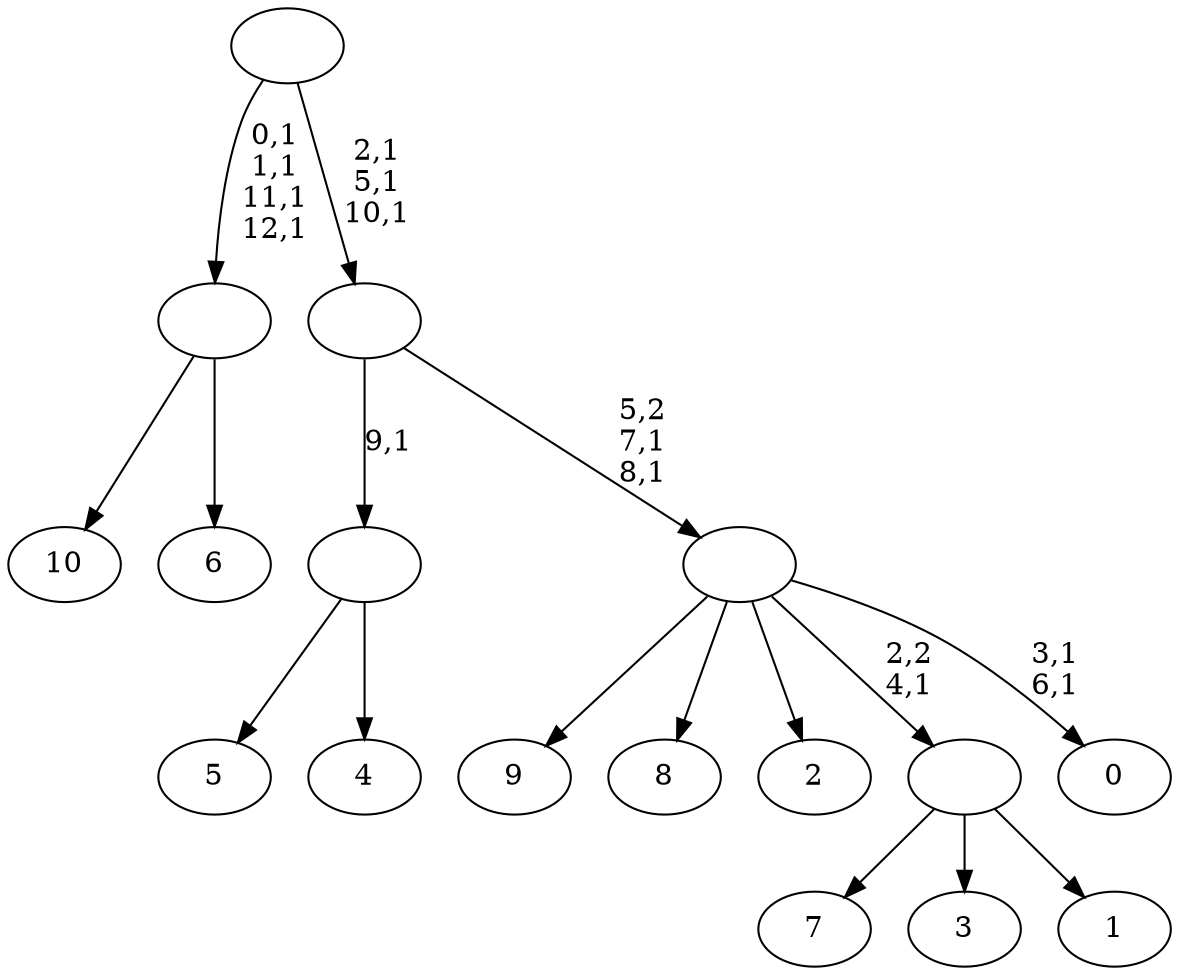digraph T {
	24 [label="10"]
	23 [label="9"]
	22 [label="8"]
	21 [label="7"]
	20 [label="6"]
	19 [label=""]
	15 [label="5"]
	14 [label="4"]
	13 [label=""]
	12 [label="3"]
	11 [label="2"]
	10 [label="1"]
	9 [label=""]
	8 [label="0"]
	5 [label=""]
	3 [label=""]
	0 [label=""]
	19 -> 24 [label=""]
	19 -> 20 [label=""]
	13 -> 15 [label=""]
	13 -> 14 [label=""]
	9 -> 21 [label=""]
	9 -> 12 [label=""]
	9 -> 10 [label=""]
	5 -> 8 [label="3,1\n6,1"]
	5 -> 23 [label=""]
	5 -> 22 [label=""]
	5 -> 11 [label=""]
	5 -> 9 [label="2,2\n4,1"]
	3 -> 5 [label="5,2\n7,1\n8,1"]
	3 -> 13 [label="9,1"]
	0 -> 3 [label="2,1\n5,1\n10,1"]
	0 -> 19 [label="0,1\n1,1\n11,1\n12,1"]
}
